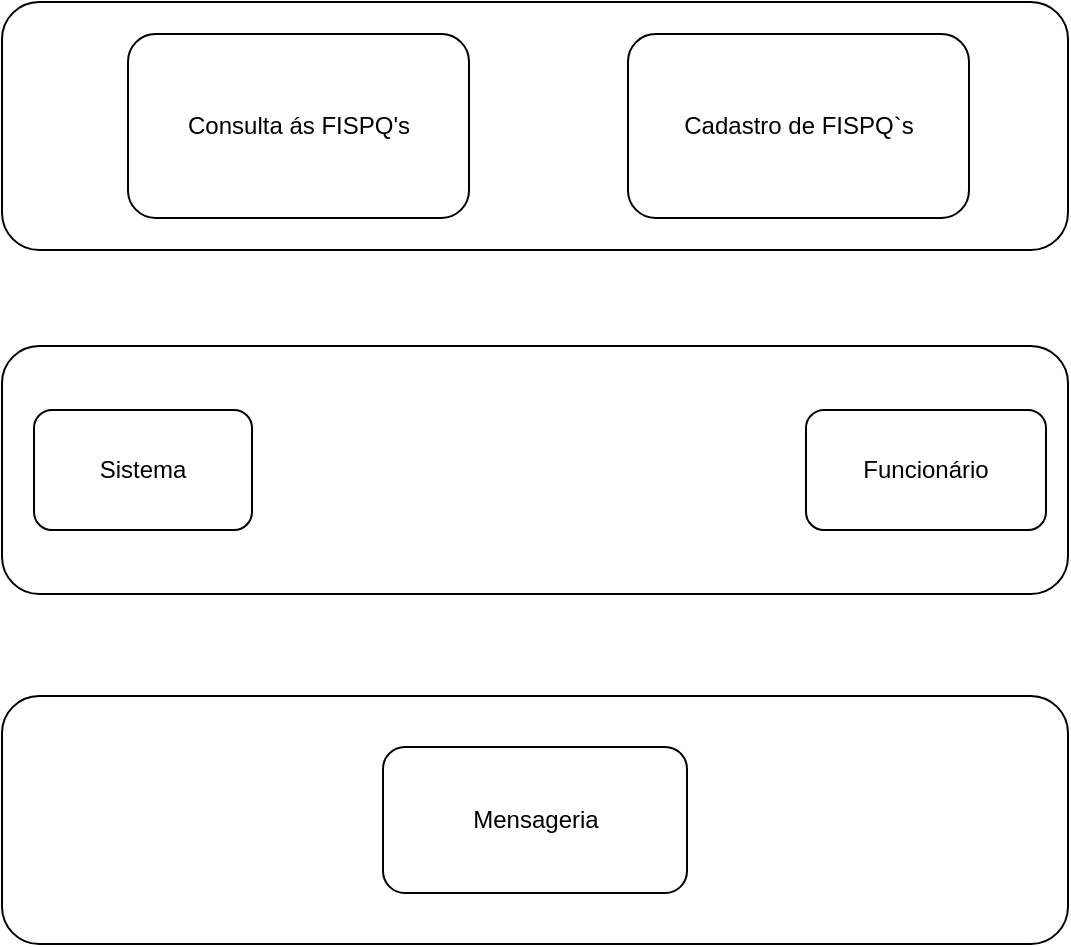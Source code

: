 <mxfile version="24.7.17" pages="2">
  <diagram name="Página-1" id="GgXQBKr8t791sdZcNhxC">
    <mxGraphModel dx="1439" dy="1465" grid="0" gridSize="10" guides="1" tooltips="1" connect="1" arrows="1" fold="1" page="0" pageScale="1" pageWidth="827" pageHeight="1169" math="0" shadow="0">
      <root>
        <mxCell id="0" />
        <mxCell id="1" parent="0" />
        <mxCell id="w-A656O4wGVXQX7GyhBn-4" value="" style="rounded=1;whiteSpace=wrap;html=1;" vertex="1" parent="1">
          <mxGeometry x="-29" y="-511" width="533" height="124" as="geometry" />
        </mxCell>
        <mxCell id="w-A656O4wGVXQX7GyhBn-5" value="Consulta ás FISPQ&#39;s" style="rounded=1;whiteSpace=wrap;html=1;" vertex="1" parent="1">
          <mxGeometry x="34" y="-495" width="170.5" height="92" as="geometry" />
        </mxCell>
        <mxCell id="Y626JkSGVE9mQPIE8GK0-4" value="" style="rounded=1;whiteSpace=wrap;html=1;" vertex="1" parent="1">
          <mxGeometry x="-29" y="-339" width="533" height="124" as="geometry" />
        </mxCell>
        <mxCell id="w-A656O4wGVXQX7GyhBn-7" value="Sistema&lt;span style=&quot;color: rgba(0, 0, 0, 0); font-family: monospace; font-size: 0px; text-align: start; text-wrap-mode: nowrap;&quot;&gt;%3CmxGraphModel%3E%3Croot%3E%3CmxCell%20id%3D%220%22%2F%3E%3CmxCell%20id%3D%221%22%20parent%3D%220%22%2F%3E%3CmxCell%20id%3D%222%22%20value%3D%22%22%20style%3D%22rounded%3D1%3BwhiteSpace%3Dwrap%3Bhtml%3D1%3B%22%20vertex%3D%221%22%20parent%3D%221%22%3E%3CmxGeometry%20x%3D%22114%22%20y%3D%22-353%22%20width%3D%22367%22%20height%3D%22170%22%20as%3D%22geometry%22%2F%3E%3C%2FmxCell%3E%3CmxCell%20id%3D%223%22%20value%3D%22%22%20style%3D%22rounded%3D1%3BwhiteSpace%3Dwrap%3Bhtml%3D1%3B%22%20vertex%3D%221%22%20parent%3D%221%22%3E%3CmxGeometry%20x%3D%22235%22%20y%3D%22-301%22%20width%3D%22120%22%20height%3D%2260%22%20as%3D%22geometry%22%2F%3E%3C%2FmxCell%3E%3C%2Froot%3E%3C%2FmxGraphModel%3E&lt;/span&gt;" style="rounded=1;whiteSpace=wrap;html=1;" vertex="1" parent="1">
          <mxGeometry x="-13" y="-307" width="109" height="60" as="geometry" />
        </mxCell>
        <mxCell id="w-A656O4wGVXQX7GyhBn-11" value="Funcionário" style="rounded=1;whiteSpace=wrap;html=1;" vertex="1" parent="1">
          <mxGeometry x="373" y="-307" width="120" height="60" as="geometry" />
        </mxCell>
        <mxCell id="Y626JkSGVE9mQPIE8GK0-5" value="" style="rounded=1;whiteSpace=wrap;html=1;" vertex="1" parent="1">
          <mxGeometry x="-29" y="-164" width="533" height="124" as="geometry" />
        </mxCell>
        <mxCell id="w-A656O4wGVXQX7GyhBn-3" value="Mensageria" style="rounded=1;whiteSpace=wrap;html=1;" vertex="1" parent="1">
          <mxGeometry x="161.5" y="-138.5" width="152" height="73" as="geometry" />
        </mxCell>
        <mxCell id="Y626JkSGVE9mQPIE8GK0-13" value="Cadastro de FISPQ`s" style="rounded=1;whiteSpace=wrap;html=1;" vertex="1" parent="1">
          <mxGeometry x="284" y="-495" width="170.5" height="92" as="geometry" />
        </mxCell>
      </root>
    </mxGraphModel>
  </diagram>
  <diagram id="st2IvXCXWv6MZ0JeC0wY" name="Página-2">
    <mxGraphModel grid="0" page="0" gridSize="10" guides="1" tooltips="1" connect="1" arrows="1" fold="1" pageScale="1" pageWidth="827" pageHeight="1169" math="0" shadow="0">
      <root>
        <mxCell id="0" />
        <mxCell id="1" parent="0" />
      </root>
    </mxGraphModel>
  </diagram>
</mxfile>
